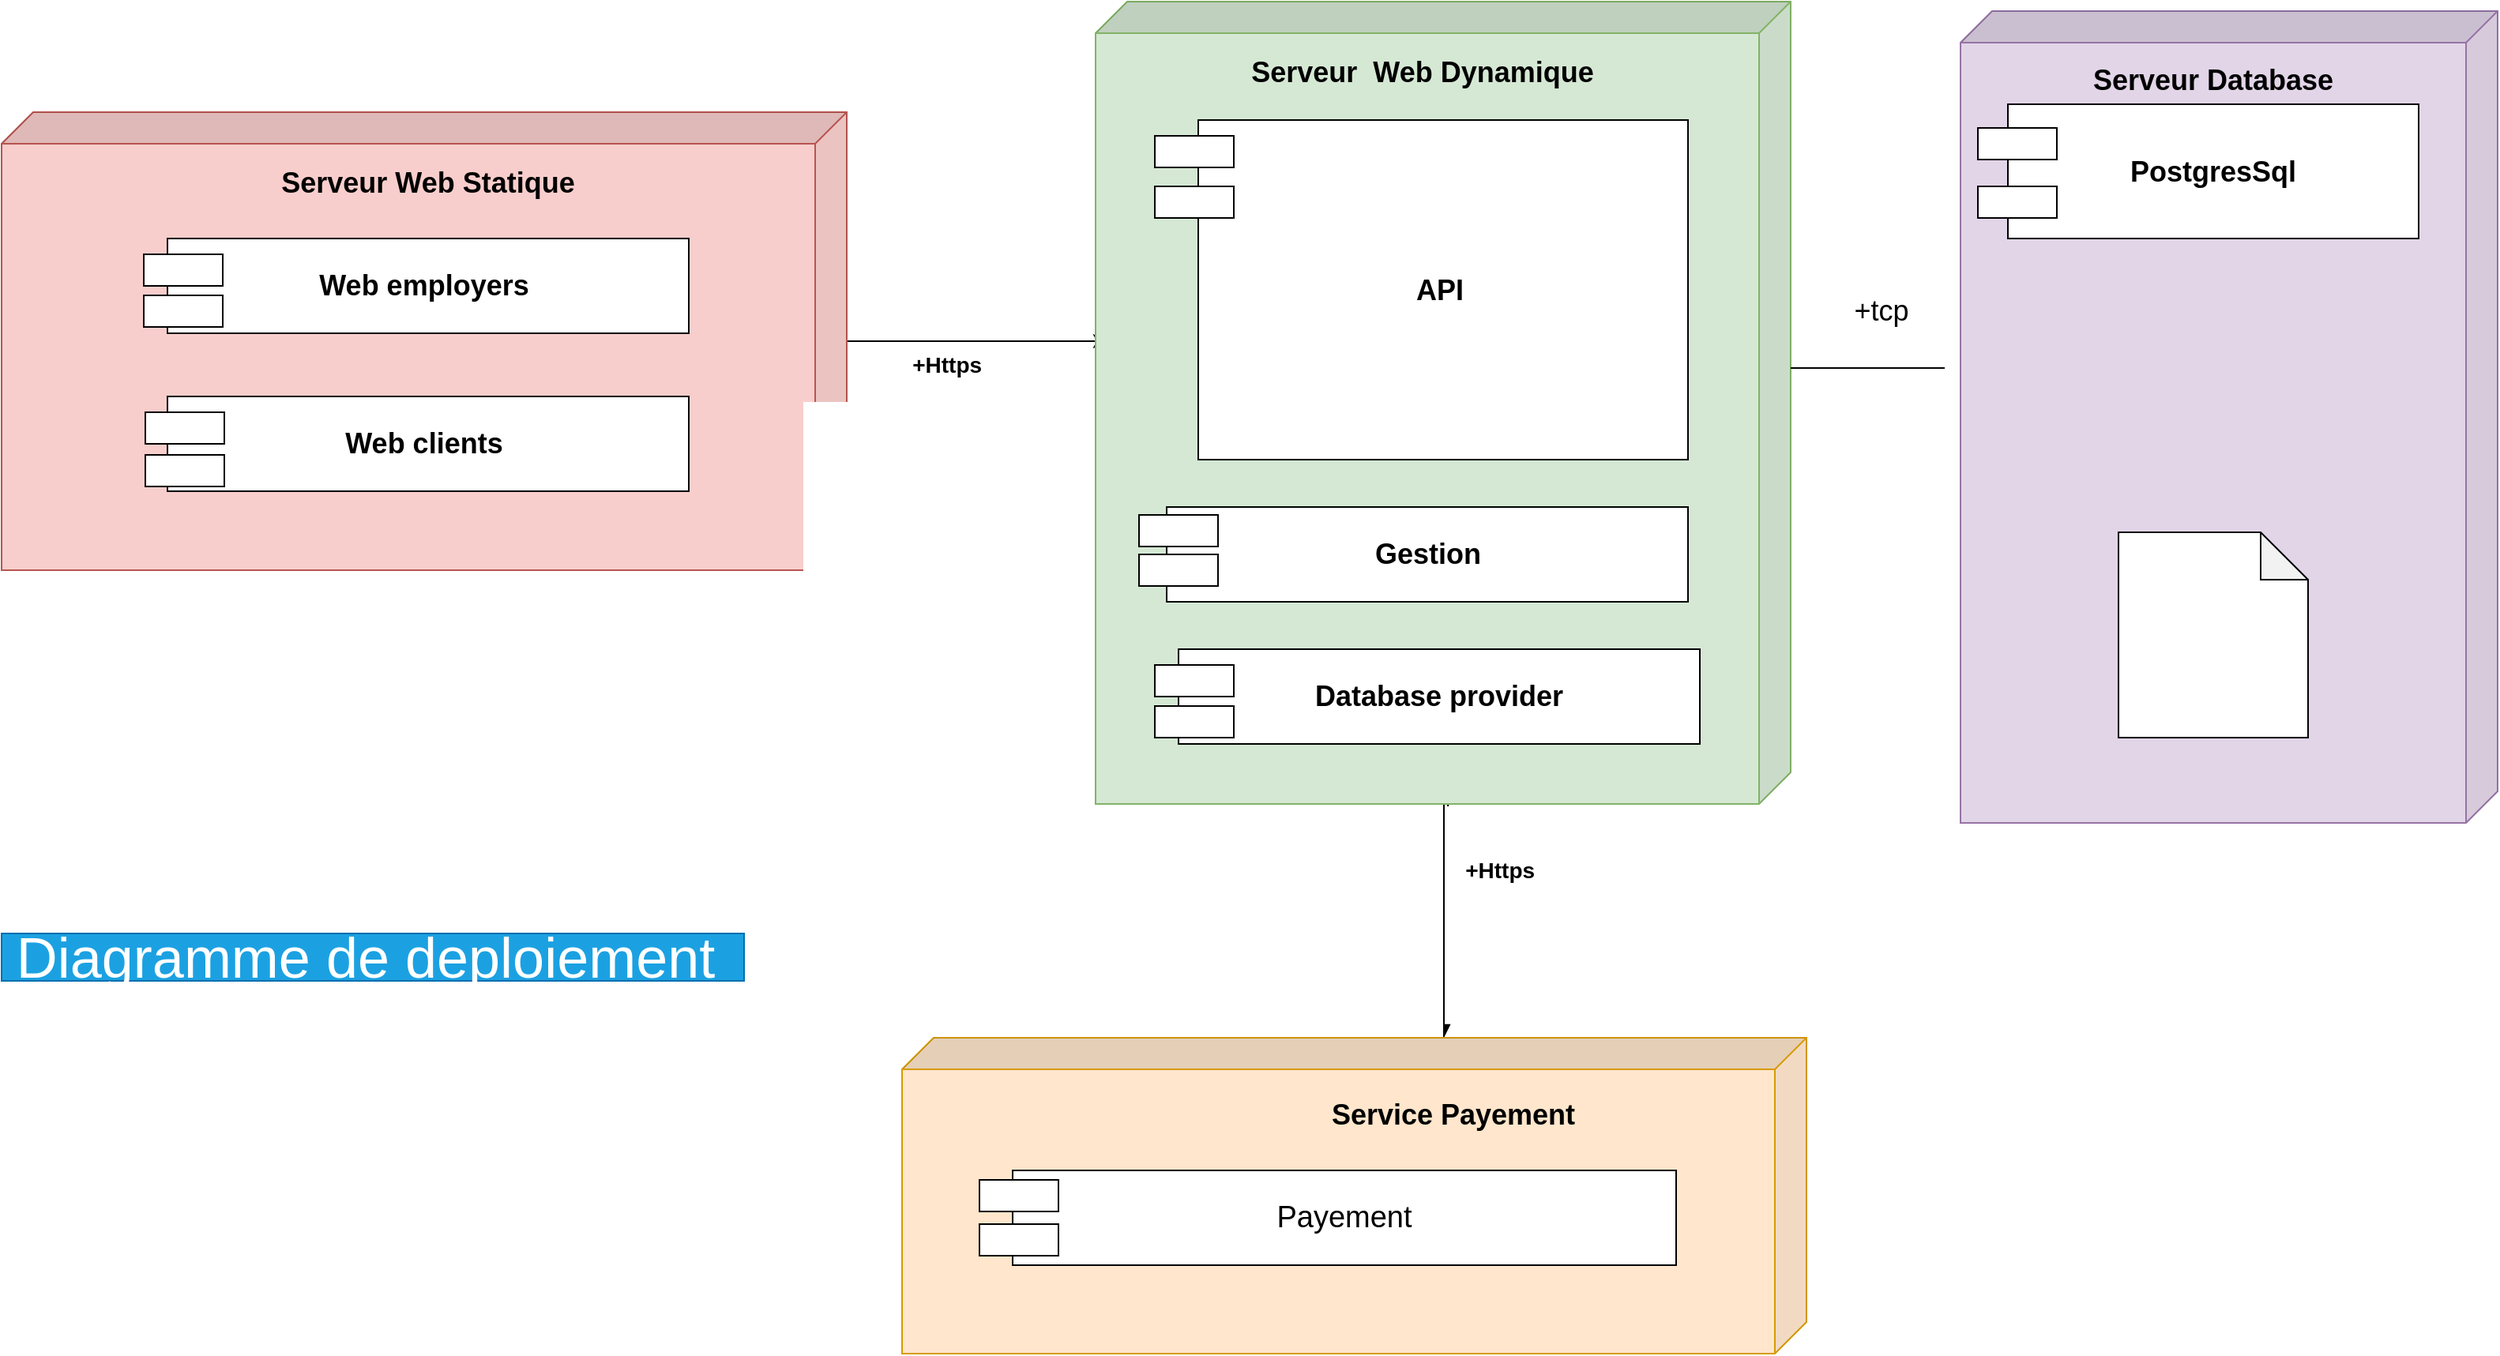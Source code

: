 <mxfile version="16.5.1" type="device"><diagram id="2vx3PG3KPurfi162mHr6" name="Page-1"><mxGraphModel dx="1828" dy="1798" grid="1" gridSize="10" guides="1" tooltips="1" connect="1" arrows="1" fold="1" page="1" pageScale="1" pageWidth="827" pageHeight="1169" math="0" shadow="0"><root><mxCell id="0"/><mxCell id="1" parent="0"/><mxCell id="50Zsh3peJ3ORrZzWNWy0-10" style="edgeStyle=orthogonalEdgeStyle;rounded=0;orthogonalLoop=1;jettySize=auto;html=1;fontSize=14;" edge="1" parent="1" source="50Zsh3peJ3ORrZzWNWy0-1"><mxGeometry relative="1" as="geometry"><mxPoint x="730" y="305" as="targetPoint"/></mxGeometry></mxCell><mxCell id="50Zsh3peJ3ORrZzWNWy0-1" value="" style="shape=cube;whiteSpace=wrap;html=1;boundedLbl=1;backgroundOutline=1;darkOpacity=0.05;darkOpacity2=0.1;direction=south;fillColor=#f8cecc;strokeColor=#b85450;" vertex="1" parent="1"><mxGeometry x="30" y="160" width="535" height="290" as="geometry"/></mxCell><mxCell id="50Zsh3peJ3ORrZzWNWy0-2" value="&lt;font style=&quot;font-size: 18px&quot;&gt;&lt;b&gt;Serveur Web Statique&lt;/b&gt;&lt;/font&gt;" style="text;html=1;strokeColor=none;fillColor=none;align=center;verticalAlign=middle;whiteSpace=wrap;rounded=0;" vertex="1" parent="1"><mxGeometry x="170" y="190" width="260" height="30" as="geometry"/></mxCell><mxCell id="50Zsh3peJ3ORrZzWNWy0-3" value="&lt;font style=&quot;font-size: 18px&quot;&gt;&lt;b&gt;Web employers&amp;nbsp;&lt;/b&gt;&lt;/font&gt;" style="rounded=0;whiteSpace=wrap;html=1;fontSize=14;" vertex="1" parent="1"><mxGeometry x="135" y="240" width="330" height="60" as="geometry"/></mxCell><mxCell id="50Zsh3peJ3ORrZzWNWy0-4" value="&lt;font style=&quot;font-size: 18px&quot;&gt;&lt;b&gt;Web clients&amp;nbsp;&lt;/b&gt;&lt;/font&gt;" style="rounded=0;whiteSpace=wrap;html=1;fontSize=14;" vertex="1" parent="1"><mxGeometry x="135" y="340" width="330" height="60" as="geometry"/></mxCell><mxCell id="50Zsh3peJ3ORrZzWNWy0-5" value="" style="rounded=0;whiteSpace=wrap;html=1;fontSize=14;" vertex="1" parent="1"><mxGeometry x="120" y="250" width="50" height="20" as="geometry"/></mxCell><mxCell id="50Zsh3peJ3ORrZzWNWy0-6" value="" style="rounded=0;whiteSpace=wrap;html=1;fontSize=14;" vertex="1" parent="1"><mxGeometry x="120" y="276" width="50" height="20" as="geometry"/></mxCell><mxCell id="50Zsh3peJ3ORrZzWNWy0-8" value="" style="rounded=0;whiteSpace=wrap;html=1;fontSize=14;" vertex="1" parent="1"><mxGeometry x="121" y="350" width="50" height="20" as="geometry"/></mxCell><mxCell id="50Zsh3peJ3ORrZzWNWy0-9" value="" style="rounded=0;whiteSpace=wrap;html=1;fontSize=14;" vertex="1" parent="1"><mxGeometry x="121" y="377" width="50" height="20" as="geometry"/></mxCell><mxCell id="50Zsh3peJ3ORrZzWNWy0-11" value="&lt;b&gt;+Https&amp;nbsp;&lt;/b&gt;" style="text;html=1;align=center;verticalAlign=middle;resizable=0;points=[];autosize=1;strokeColor=none;fillColor=none;fontSize=14;" vertex="1" parent="1"><mxGeometry x="600" y="310" width="60" height="20" as="geometry"/></mxCell><mxCell id="50Zsh3peJ3ORrZzWNWy0-31" style="edgeStyle=orthogonalEdgeStyle;rounded=0;orthogonalLoop=1;jettySize=auto;html=1;fontSize=14;exitX=1.003;exitY=0.493;exitDx=0;exitDy=0;exitPerimeter=0;endArrow=async;endFill=1;" edge="1" parent="1" source="50Zsh3peJ3ORrZzWNWy0-12" target="50Zsh3peJ3ORrZzWNWy0-23"><mxGeometry relative="1" as="geometry"><Array as="points"><mxPoint x="943" y="592"/></Array></mxGeometry></mxCell><mxCell id="50Zsh3peJ3ORrZzWNWy0-12" value="" style="shape=cube;whiteSpace=wrap;html=1;boundedLbl=1;backgroundOutline=1;darkOpacity=0.05;darkOpacity2=0.1;direction=south;fillColor=#d5e8d4;strokeColor=#82b366;" vertex="1" parent="1"><mxGeometry x="722.5" y="90" width="440" height="508" as="geometry"/></mxCell><mxCell id="50Zsh3peJ3ORrZzWNWy0-13" value="&lt;b&gt;&lt;font style=&quot;font-size: 18px&quot;&gt;API&amp;nbsp;&lt;/font&gt;&lt;/b&gt;" style="rounded=0;whiteSpace=wrap;html=1;fontSize=14;" vertex="1" parent="1"><mxGeometry x="787.5" y="165" width="310" height="215" as="geometry"/></mxCell><mxCell id="50Zsh3peJ3ORrZzWNWy0-14" value="" style="rounded=0;whiteSpace=wrap;html=1;fontSize=14;" vertex="1" parent="1"><mxGeometry x="760" y="175" width="50" height="20" as="geometry"/></mxCell><mxCell id="50Zsh3peJ3ORrZzWNWy0-15" value="" style="rounded=0;whiteSpace=wrap;html=1;fontSize=14;" vertex="1" parent="1"><mxGeometry x="760" y="207" width="50" height="20" as="geometry"/></mxCell><mxCell id="50Zsh3peJ3ORrZzWNWy0-16" value="&lt;b&gt;&lt;font style=&quot;font-size: 18px&quot;&gt;Gestion&lt;/font&gt;&lt;/b&gt;" style="rounded=0;whiteSpace=wrap;html=1;fontSize=14;" vertex="1" parent="1"><mxGeometry x="767.5" y="410" width="330" height="60" as="geometry"/></mxCell><mxCell id="50Zsh3peJ3ORrZzWNWy0-17" value="" style="rounded=0;whiteSpace=wrap;html=1;fontSize=14;" vertex="1" parent="1"><mxGeometry x="750" y="440" width="50" height="20" as="geometry"/></mxCell><mxCell id="50Zsh3peJ3ORrZzWNWy0-18" value="" style="rounded=0;whiteSpace=wrap;html=1;fontSize=14;" vertex="1" parent="1"><mxGeometry x="750" y="415" width="50" height="20" as="geometry"/></mxCell><mxCell id="50Zsh3peJ3ORrZzWNWy0-20" value="&lt;font style=&quot;font-size: 18px&quot;&gt;&lt;b&gt;Database provider&lt;/b&gt;&lt;/font&gt;" style="rounded=0;whiteSpace=wrap;html=1;fontSize=14;" vertex="1" parent="1"><mxGeometry x="775" y="500" width="330" height="60" as="geometry"/></mxCell><mxCell id="50Zsh3peJ3ORrZzWNWy0-21" value="" style="rounded=0;whiteSpace=wrap;html=1;fontSize=14;" vertex="1" parent="1"><mxGeometry x="760" y="510" width="50" height="20" as="geometry"/></mxCell><mxCell id="50Zsh3peJ3ORrZzWNWy0-22" value="" style="rounded=0;whiteSpace=wrap;html=1;fontSize=14;" vertex="1" parent="1"><mxGeometry x="760" y="536" width="50" height="20" as="geometry"/></mxCell><mxCell id="50Zsh3peJ3ORrZzWNWy0-23" value="" style="shape=cube;whiteSpace=wrap;html=1;boundedLbl=1;backgroundOutline=1;darkOpacity=0.05;darkOpacity2=0.1;direction=south;fillColor=#ffe6cc;strokeColor=#d79b00;" vertex="1" parent="1"><mxGeometry x="600" y="746" width="572.5" height="200" as="geometry"/></mxCell><mxCell id="50Zsh3peJ3ORrZzWNWy0-26" value="&lt;font style=&quot;font-size: 19px&quot;&gt;Payement&lt;/font&gt;" style="rounded=0;whiteSpace=wrap;html=1;fontSize=14;" vertex="1" parent="1"><mxGeometry x="670" y="830" width="420" height="60" as="geometry"/></mxCell><mxCell id="50Zsh3peJ3ORrZzWNWy0-27" value="" style="rounded=0;whiteSpace=wrap;html=1;fontSize=14;" vertex="1" parent="1"><mxGeometry x="649" y="864" width="50" height="20" as="geometry"/></mxCell><mxCell id="50Zsh3peJ3ORrZzWNWy0-28" value="" style="rounded=0;whiteSpace=wrap;html=1;fontSize=14;" vertex="1" parent="1"><mxGeometry x="649" y="836" width="50" height="20" as="geometry"/></mxCell><mxCell id="50Zsh3peJ3ORrZzWNWy0-29" value="&lt;font style=&quot;font-size: 18px&quot;&gt;&lt;b&gt;Service Payement&amp;nbsp;&lt;/b&gt;&lt;/font&gt;" style="text;html=1;strokeColor=none;fillColor=none;align=center;verticalAlign=middle;whiteSpace=wrap;rounded=0;fontSize=14;" vertex="1" parent="1"><mxGeometry x="853" y="780" width="197" height="30" as="geometry"/></mxCell><mxCell id="50Zsh3peJ3ORrZzWNWy0-30" value="&lt;b&gt;+Https&amp;nbsp;&lt;/b&gt;" style="text;html=1;align=center;verticalAlign=middle;resizable=0;points=[];autosize=1;strokeColor=none;fillColor=none;fontSize=14;" vertex="1" parent="1"><mxGeometry x="950" y="630" width="60" height="20" as="geometry"/></mxCell><mxCell id="50Zsh3peJ3ORrZzWNWy0-33" value="&lt;font style=&quot;font-size: 18px&quot;&gt;&lt;b&gt;Serveur&amp;nbsp; Web Dynamique&lt;/b&gt;&lt;/font&gt;" style="text;html=1;strokeColor=none;fillColor=none;align=center;verticalAlign=middle;whiteSpace=wrap;rounded=0;fontSize=14;" vertex="1" parent="1"><mxGeometry x="767.5" y="120" width="323" height="30" as="geometry"/></mxCell><mxCell id="50Zsh3peJ3ORrZzWNWy0-35" value="" style="shape=cube;whiteSpace=wrap;html=1;boundedLbl=1;backgroundOutline=1;darkOpacity=0.05;darkOpacity2=0.1;direction=south;fillColor=#e1d5e7;strokeColor=#9673a6;" vertex="1" parent="1"><mxGeometry x="1270" y="96" width="340" height="514" as="geometry"/></mxCell><mxCell id="50Zsh3peJ3ORrZzWNWy0-36" value="&lt;b&gt;&lt;font style=&quot;font-size: 18px&quot;&gt;PostgresSql&lt;/font&gt;&lt;/b&gt;" style="rounded=0;whiteSpace=wrap;html=1;fontSize=14;" vertex="1" parent="1"><mxGeometry x="1300" y="155" width="260" height="85" as="geometry"/></mxCell><mxCell id="50Zsh3peJ3ORrZzWNWy0-37" value="" style="rounded=0;whiteSpace=wrap;html=1;fontSize=14;" vertex="1" parent="1"><mxGeometry x="1281" y="170" width="50" height="20" as="geometry"/></mxCell><mxCell id="50Zsh3peJ3ORrZzWNWy0-38" value="" style="rounded=0;whiteSpace=wrap;html=1;fontSize=14;" vertex="1" parent="1"><mxGeometry x="1281" y="207" width="50" height="20" as="geometry"/></mxCell><mxCell id="50Zsh3peJ3ORrZzWNWy0-39" value="&lt;b&gt;Serveur Database&lt;/b&gt;" style="text;html=1;strokeColor=none;fillColor=none;align=center;verticalAlign=middle;whiteSpace=wrap;rounded=0;fontSize=18;" vertex="1" parent="1"><mxGeometry x="1270" y="125" width="320" height="30" as="geometry"/></mxCell><mxCell id="50Zsh3peJ3ORrZzWNWy0-40" value="" style="shape=note;whiteSpace=wrap;html=1;backgroundOutline=1;darkOpacity=0.05;fontSize=18;" vertex="1" parent="1"><mxGeometry x="1370" y="426" width="120" height="130" as="geometry"/></mxCell><mxCell id="50Zsh3peJ3ORrZzWNWy0-41" value="" style="endArrow=none;html=1;rounded=0;fontSize=18;" edge="1" parent="1"><mxGeometry width="50" height="50" relative="1" as="geometry"><mxPoint x="1162.5" y="322" as="sourcePoint"/><mxPoint x="1260" y="322" as="targetPoint"/></mxGeometry></mxCell><mxCell id="50Zsh3peJ3ORrZzWNWy0-42" value="+tcp" style="text;html=1;strokeColor=none;fillColor=none;align=center;verticalAlign=middle;whiteSpace=wrap;rounded=0;fontSize=18;" vertex="1" parent="1"><mxGeometry x="1190" y="271" width="60" height="30" as="geometry"/></mxCell><mxCell id="50Zsh3peJ3ORrZzWNWy0-43" value="&lt;font style=&quot;font-size: 36px&quot;&gt;Diagramme de deploiement&amp;nbsp;&lt;/font&gt;" style="text;html=1;align=center;verticalAlign=middle;resizable=0;points=[];autosize=1;strokeColor=#006EAF;fillColor=#1ba1e2;fontSize=19;fontColor=#ffffff;" vertex="1" parent="1"><mxGeometry x="30" y="680" width="470" height="30" as="geometry"/></mxCell></root></mxGraphModel></diagram></mxfile>